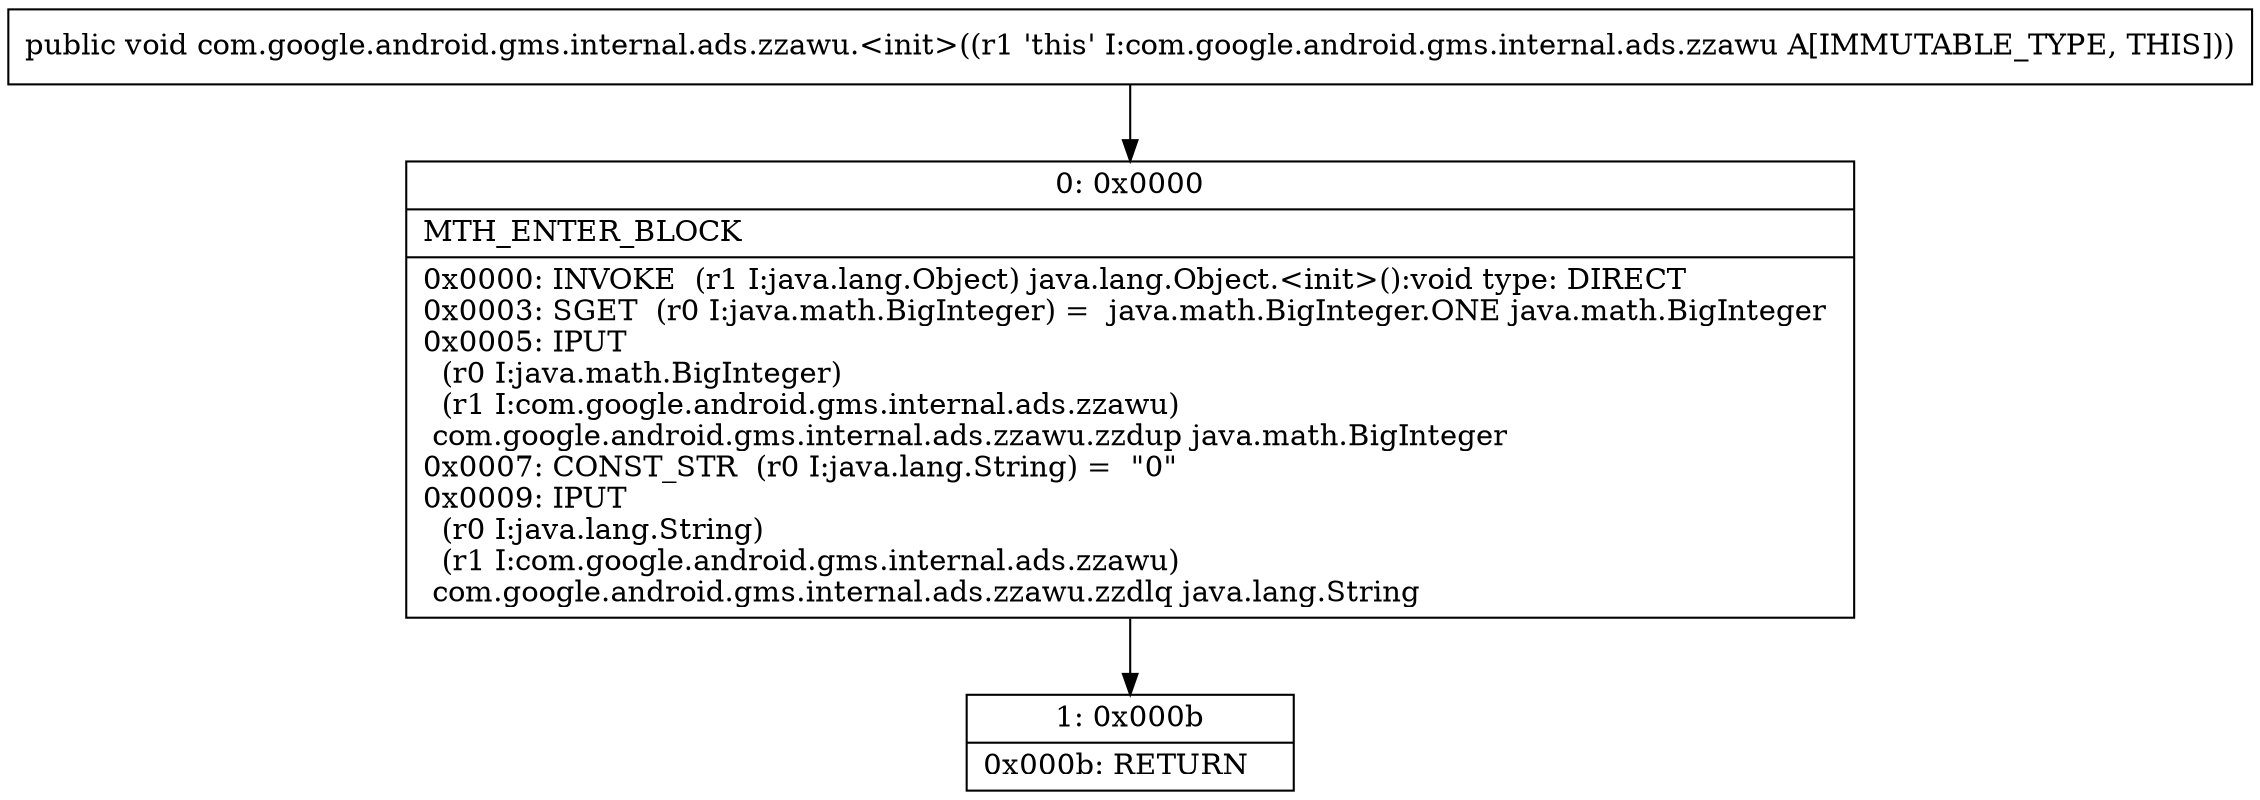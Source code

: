 digraph "CFG forcom.google.android.gms.internal.ads.zzawu.\<init\>()V" {
Node_0 [shape=record,label="{0\:\ 0x0000|MTH_ENTER_BLOCK\l|0x0000: INVOKE  (r1 I:java.lang.Object) java.lang.Object.\<init\>():void type: DIRECT \l0x0003: SGET  (r0 I:java.math.BigInteger) =  java.math.BigInteger.ONE java.math.BigInteger \l0x0005: IPUT  \l  (r0 I:java.math.BigInteger)\l  (r1 I:com.google.android.gms.internal.ads.zzawu)\l com.google.android.gms.internal.ads.zzawu.zzdup java.math.BigInteger \l0x0007: CONST_STR  (r0 I:java.lang.String) =  \"0\" \l0x0009: IPUT  \l  (r0 I:java.lang.String)\l  (r1 I:com.google.android.gms.internal.ads.zzawu)\l com.google.android.gms.internal.ads.zzawu.zzdlq java.lang.String \l}"];
Node_1 [shape=record,label="{1\:\ 0x000b|0x000b: RETURN   \l}"];
MethodNode[shape=record,label="{public void com.google.android.gms.internal.ads.zzawu.\<init\>((r1 'this' I:com.google.android.gms.internal.ads.zzawu A[IMMUTABLE_TYPE, THIS])) }"];
MethodNode -> Node_0;
Node_0 -> Node_1;
}

